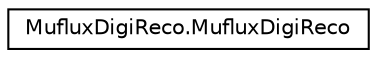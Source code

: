 digraph "Graphical Class Hierarchy"
{
 // LATEX_PDF_SIZE
  edge [fontname="Helvetica",fontsize="10",labelfontname="Helvetica",labelfontsize="10"];
  node [fontname="Helvetica",fontsize="10",shape=record];
  rankdir="LR";
  Node0 [label="MufluxDigiReco.MufluxDigiReco",height=0.2,width=0.4,color="black", fillcolor="white", style="filled",URL="$classMufluxDigiReco_1_1MufluxDigiReco.html",tooltip=" "];
}
